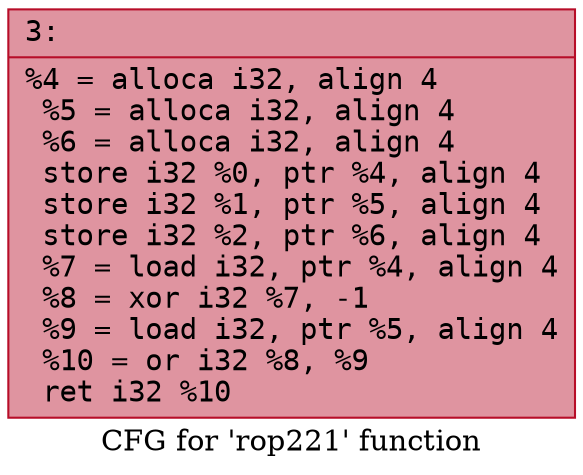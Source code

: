 digraph "CFG for 'rop221' function" {
	label="CFG for 'rop221' function";

	Node0x6000015c23f0 [shape=record,color="#b70d28ff", style=filled, fillcolor="#b70d2870" fontname="Courier",label="{3:\l|  %4 = alloca i32, align 4\l  %5 = alloca i32, align 4\l  %6 = alloca i32, align 4\l  store i32 %0, ptr %4, align 4\l  store i32 %1, ptr %5, align 4\l  store i32 %2, ptr %6, align 4\l  %7 = load i32, ptr %4, align 4\l  %8 = xor i32 %7, -1\l  %9 = load i32, ptr %5, align 4\l  %10 = or i32 %8, %9\l  ret i32 %10\l}"];
}
